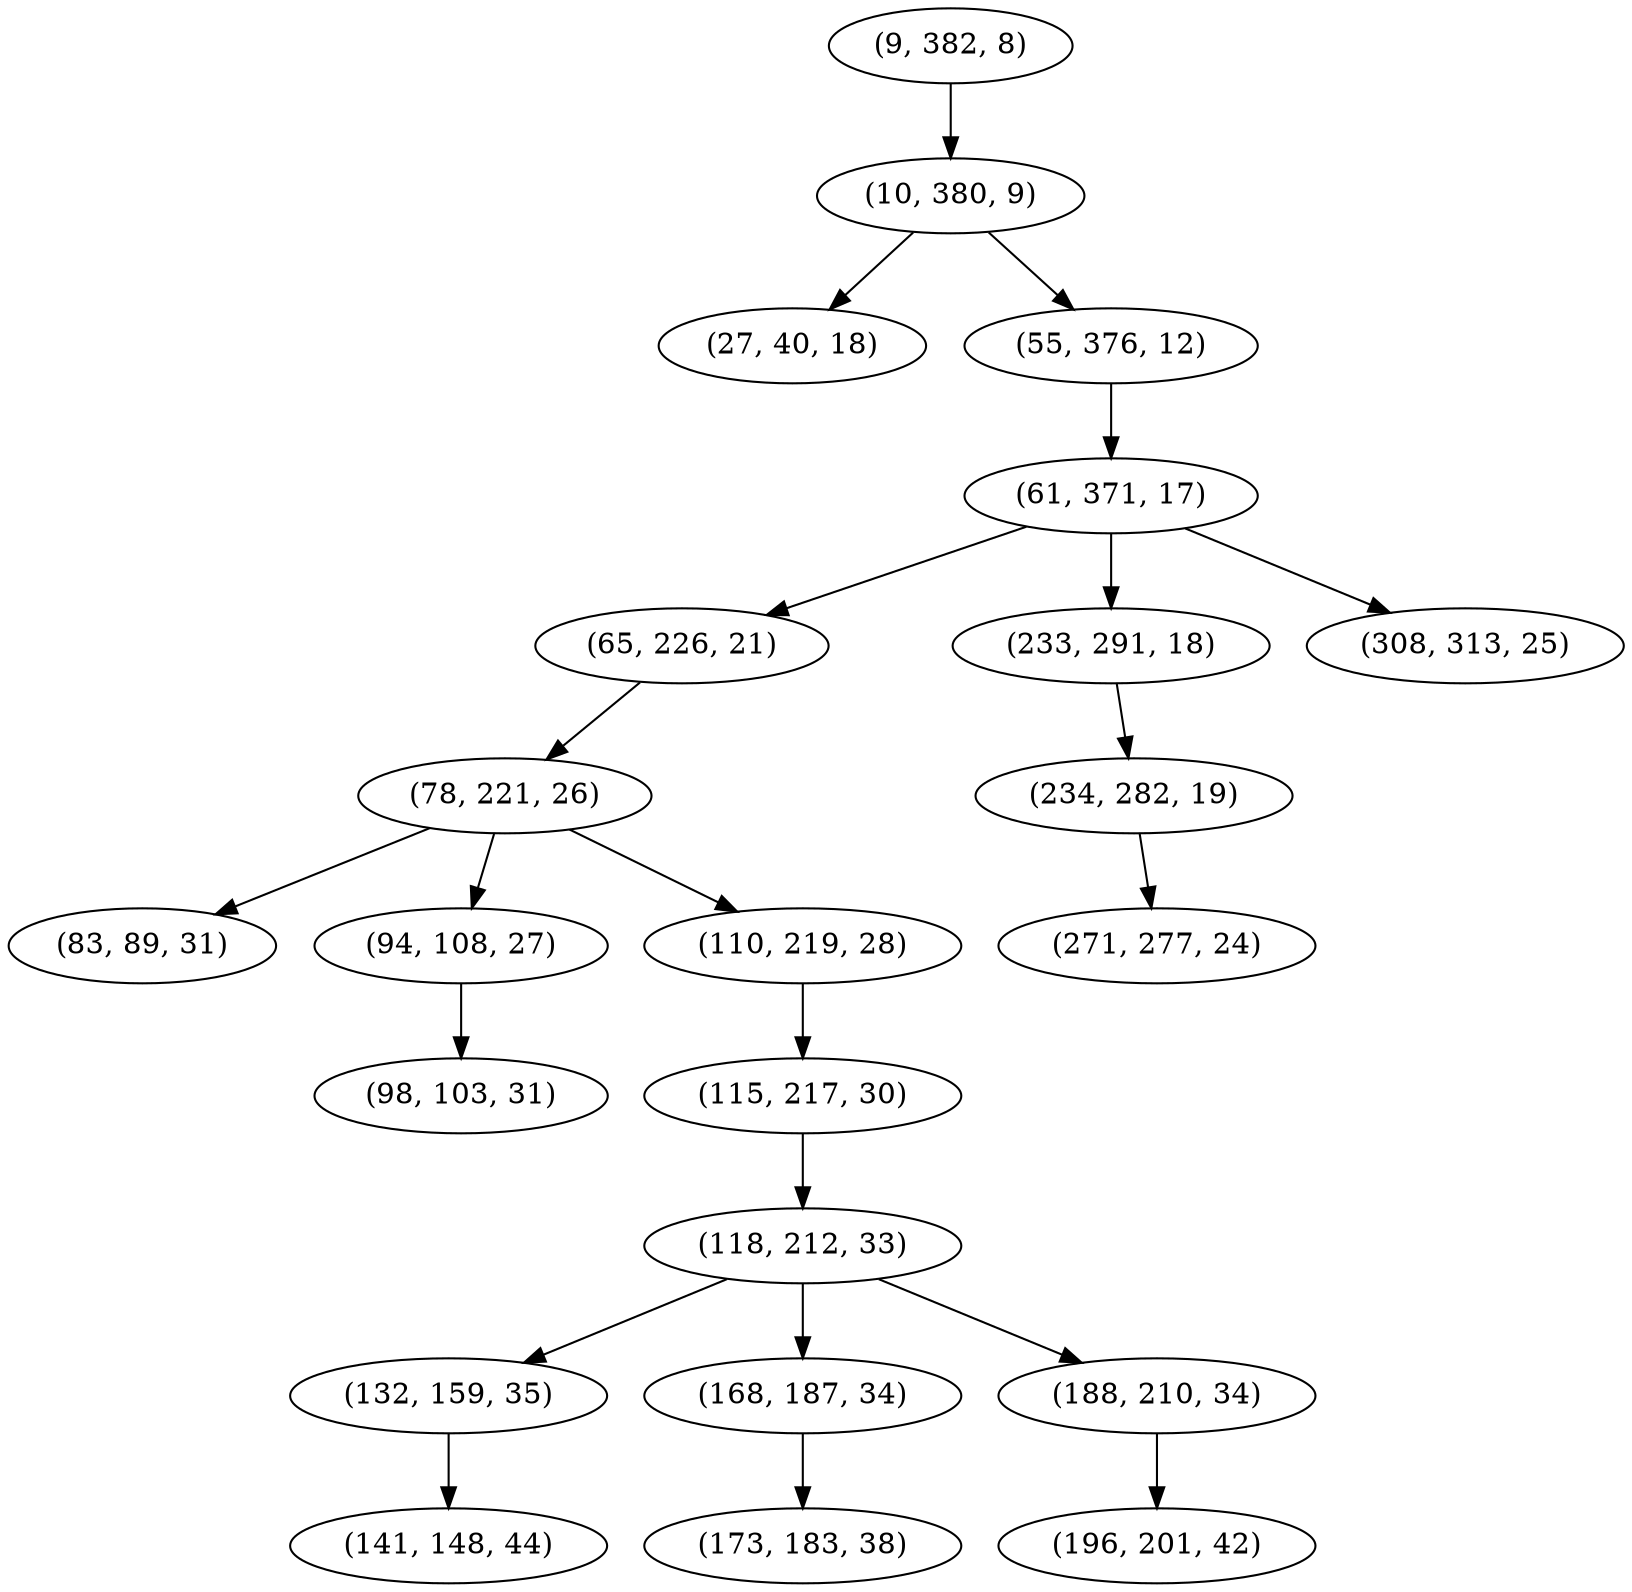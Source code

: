 digraph tree {
    "(9, 382, 8)";
    "(10, 380, 9)";
    "(27, 40, 18)";
    "(55, 376, 12)";
    "(61, 371, 17)";
    "(65, 226, 21)";
    "(78, 221, 26)";
    "(83, 89, 31)";
    "(94, 108, 27)";
    "(98, 103, 31)";
    "(110, 219, 28)";
    "(115, 217, 30)";
    "(118, 212, 33)";
    "(132, 159, 35)";
    "(141, 148, 44)";
    "(168, 187, 34)";
    "(173, 183, 38)";
    "(188, 210, 34)";
    "(196, 201, 42)";
    "(233, 291, 18)";
    "(234, 282, 19)";
    "(271, 277, 24)";
    "(308, 313, 25)";
    "(9, 382, 8)" -> "(10, 380, 9)";
    "(10, 380, 9)" -> "(27, 40, 18)";
    "(10, 380, 9)" -> "(55, 376, 12)";
    "(55, 376, 12)" -> "(61, 371, 17)";
    "(61, 371, 17)" -> "(65, 226, 21)";
    "(61, 371, 17)" -> "(233, 291, 18)";
    "(61, 371, 17)" -> "(308, 313, 25)";
    "(65, 226, 21)" -> "(78, 221, 26)";
    "(78, 221, 26)" -> "(83, 89, 31)";
    "(78, 221, 26)" -> "(94, 108, 27)";
    "(78, 221, 26)" -> "(110, 219, 28)";
    "(94, 108, 27)" -> "(98, 103, 31)";
    "(110, 219, 28)" -> "(115, 217, 30)";
    "(115, 217, 30)" -> "(118, 212, 33)";
    "(118, 212, 33)" -> "(132, 159, 35)";
    "(118, 212, 33)" -> "(168, 187, 34)";
    "(118, 212, 33)" -> "(188, 210, 34)";
    "(132, 159, 35)" -> "(141, 148, 44)";
    "(168, 187, 34)" -> "(173, 183, 38)";
    "(188, 210, 34)" -> "(196, 201, 42)";
    "(233, 291, 18)" -> "(234, 282, 19)";
    "(234, 282, 19)" -> "(271, 277, 24)";
}
